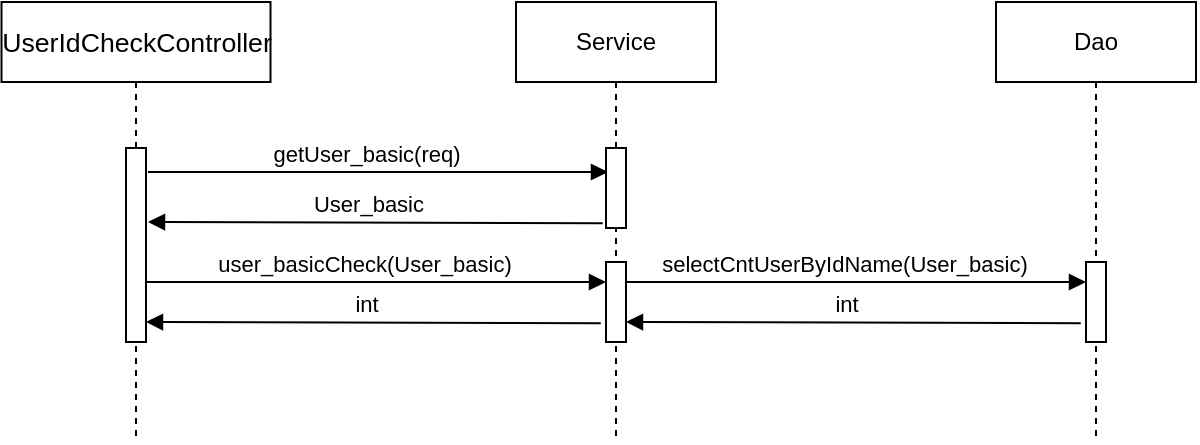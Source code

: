 <mxfile version="13.2.6"><diagram id="BXBeuUN2lcnYVwhaQnw3" name="Page-1"><mxGraphModel dx="514" dy="443" grid="1" gridSize="10" guides="1" tooltips="1" connect="1" arrows="1" fold="1" page="1" pageScale="1" pageWidth="827" pageHeight="1169" math="0" shadow="0"><root><mxCell id="0"/><mxCell id="1" parent="0"/><mxCell id="xB0490SuzeO4Boz1weCB-1" value="Dao" style="shape=umlLifeline;perimeter=lifelinePerimeter;whiteSpace=wrap;html=1;container=1;collapsible=0;recursiveResize=0;outlineConnect=0;" vertex="1" parent="1"><mxGeometry x="604" y="80" width="100" height="220" as="geometry"/></mxCell><mxCell id="xB0490SuzeO4Boz1weCB-2" value="" style="html=1;points=[];perimeter=orthogonalPerimeter;" vertex="1" parent="xB0490SuzeO4Boz1weCB-1"><mxGeometry x="45" y="130" width="10" height="40" as="geometry"/></mxCell><mxCell id="xB0490SuzeO4Boz1weCB-3" value="Service" style="shape=umlLifeline;perimeter=lifelinePerimeter;whiteSpace=wrap;html=1;container=1;collapsible=0;recursiveResize=0;outlineConnect=0;" vertex="1" parent="1"><mxGeometry x="364" y="80" width="100" height="220" as="geometry"/></mxCell><mxCell id="xB0490SuzeO4Boz1weCB-4" value="" style="html=1;points=[];perimeter=orthogonalPerimeter;" vertex="1" parent="xB0490SuzeO4Boz1weCB-3"><mxGeometry x="45" y="130" width="10" height="40" as="geometry"/></mxCell><mxCell id="xB0490SuzeO4Boz1weCB-5" value="&lt;span style=&quot;font-size: 10pt ; font-family: &amp;#34;arial&amp;#34;&quot;&gt;UserIdCheckController&lt;/span&gt;" style="shape=umlLifeline;perimeter=lifelinePerimeter;whiteSpace=wrap;html=1;container=1;collapsible=0;recursiveResize=0;outlineConnect=0;" vertex="1" parent="1"><mxGeometry x="106.75" y="80" width="134.5" height="220" as="geometry"/></mxCell><mxCell id="xB0490SuzeO4Boz1weCB-6" value="" style="html=1;points=[];perimeter=orthogonalPerimeter;" vertex="1" parent="1"><mxGeometry x="169" y="153" width="10" height="97" as="geometry"/></mxCell><mxCell id="xB0490SuzeO4Boz1weCB-7" value="getUser_basic(req)" style="html=1;verticalAlign=bottom;endArrow=block;" edge="1" parent="1"><mxGeometry x="-0.058" width="80" relative="1" as="geometry"><mxPoint x="180" y="165" as="sourcePoint"/><mxPoint x="410" y="165" as="targetPoint"/><mxPoint as="offset"/></mxGeometry></mxCell><mxCell id="xB0490SuzeO4Boz1weCB-8" value="user_basicCheck(User_basic)" style="html=1;verticalAlign=bottom;endArrow=block;" edge="1" parent="1"><mxGeometry x="-0.058" width="80" relative="1" as="geometry"><mxPoint x="179" y="220" as="sourcePoint"/><mxPoint x="409" y="220" as="targetPoint"/><mxPoint as="offset"/></mxGeometry></mxCell><mxCell id="xB0490SuzeO4Boz1weCB-9" value="" style="html=1;points=[];perimeter=orthogonalPerimeter;" vertex="1" parent="1"><mxGeometry x="409" y="153" width="10" height="40" as="geometry"/></mxCell><mxCell id="xB0490SuzeO4Boz1weCB-10" value="User_basic" style="html=1;verticalAlign=bottom;endArrow=block;exitX=-0.162;exitY=0.94;exitDx=0;exitDy=0;exitPerimeter=0;" edge="1" parent="1" source="xB0490SuzeO4Boz1weCB-9"><mxGeometry x="0.033" width="80" relative="1" as="geometry"><mxPoint x="400" y="190" as="sourcePoint"/><mxPoint x="180.0" y="190.0" as="targetPoint"/><mxPoint as="offset"/></mxGeometry></mxCell><mxCell id="xB0490SuzeO4Boz1weCB-11" value="selectCntUserByIdName(User_basic)" style="html=1;verticalAlign=bottom;endArrow=block;" edge="1" parent="1"><mxGeometry x="-0.058" width="80" relative="1" as="geometry"><mxPoint x="419" y="220" as="sourcePoint"/><mxPoint x="649" y="220" as="targetPoint"/><mxPoint as="offset"/></mxGeometry></mxCell><mxCell id="xB0490SuzeO4Boz1weCB-12" value="int" style="html=1;verticalAlign=bottom;endArrow=block;exitX=-0.162;exitY=0.94;exitDx=0;exitDy=0;exitPerimeter=0;" edge="1" parent="1"><mxGeometry x="0.033" width="80" relative="1" as="geometry"><mxPoint x="406.38" y="240.6" as="sourcePoint"/><mxPoint x="179.0" y="240.0" as="targetPoint"/><mxPoint as="offset"/></mxGeometry></mxCell><mxCell id="xB0490SuzeO4Boz1weCB-13" value="int" style="html=1;verticalAlign=bottom;endArrow=block;exitX=-0.162;exitY=0.94;exitDx=0;exitDy=0;exitPerimeter=0;" edge="1" parent="1"><mxGeometry x="0.033" width="80" relative="1" as="geometry"><mxPoint x="646.38" y="240.6" as="sourcePoint"/><mxPoint x="419.0" y="240.0" as="targetPoint"/><mxPoint as="offset"/></mxGeometry></mxCell></root></mxGraphModel></diagram></mxfile>